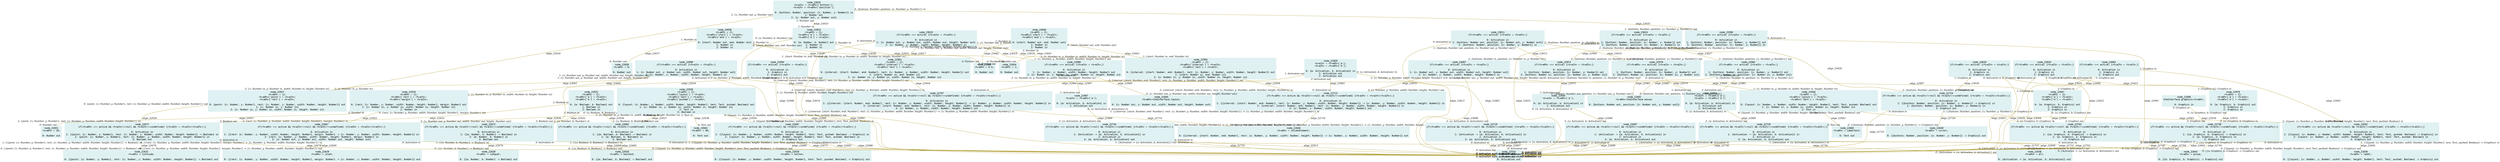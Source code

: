 digraph g{node_21692 [shape="box", style="filled", color="#dff1f2", fontname="Courier", label="node_21692
<%=a0%>=theInterface.mouse;

0: {buttons: Number out, position: {x: Number out, y: Number out}}" ]
node_21694 [shape="box", style="filled", color="#dff1f2", fontname="Courier", label="node_21694
<%=a0%>=theInterface.layout;

0: {x: Number out, y: Number out, width: Number out, height: Number out}" ]
node_21696 [shape="box", style="filled", color="#dff1f2", fontname="Courier", label="node_21696
theInterface.graphics=<%=a0%>;

0: Graphics in" ]
node_22533 [shape="box", style="filled", color="#dff1f2", fontname="Courier", label="node_22533
<%=a0%> = active;

0: Activation out" ]
node_22626 [shape="box", style="filled", color="#dff1f2", fontname="Courier", label="node_22626
<%=a0%> = button;

0: {{layout: {x: Number, y: Number, width: Number, height: Number}, text: Text, pushed: Boolean} -> Graphics} out" ]
node_22628 [shape="box", style="filled", color="#dff1f2", fontname="Courier", label="node_22628
<%=a0%> = inset;

0: {{rect: {x: Number, y: Number, width: Number, height: Number}, margin: Number} -> {x: Number, y: Number, width: Number, height: Number}} out" ]
node_22630 [shape="box", style="filled", color="#dff1f2", fontname="Courier", label="node_22630
<%=a0%> = isEqual;

0: {{a: Number, b: Number} -> Boolean} out" ]
node_22632 [shape="box", style="filled", color="#dff1f2", fontname="Courier", label="node_22632
<%=a0%> = isInside;

0: {{point: {x: Number, y: Number}, rect: {x: Number, y: Number, width: Number, height: Number}} -> Boolean} out" ]
node_22634 [shape="box", style="filled", color="#dff1f2", fontname="Courier", label="node_22634
<%=a0%> = boolAnd;

0: {{a: Boolean, b: Boolean} -> Boolean} out" ]
node_22636 [shape="box", style="filled", color="#dff1f2", fontname="Courier", label="node_22636
<%=a0%> = label;

0: {{layout: {x: Number, y: Number, width: Number, height: Number}, text: Text, pushed: Boolean} -> Graphics} out" ]
node_22638 [shape="box", style="filled", color="#dff1f2", fontname="Courier", label="node_22638
<%=a0%> = all;

0: {Activation -> {a: Activation, b: Activation}} out" ]
node_22643 [shape="box", style="filled", color="#dff1f2", fontname="Courier", label="node_22643
<%=a0%> = group;

0: {{a: Graphics, b: Graphics} -> Graphics} out" ]
node_22646 [shape="box", style="filled", color="#dff1f2", fontname="Courier", label="node_22646
<%=a0%> = columnElement;

0: {{interval: {start: Number, end: Number}, rect: {x: Number, y: Number, width: Number, height: Number}} -> {x: Number, y: Number, width: Number, height: Number}} out" ]
node_22649 [shape="box", style="filled", color="#dff1f2", fontname="Courier", label="node_22649
<%=a0%> = cursor;

0: {{buttons: Number, position: {x: Number, y: Number}} -> Graphics} out" ]
node_22651 [shape="box", style="filled", color="#dff1f2", fontname="Courier", label="node_22651
<%=a0%> = 20;

0: Number out" ]
node_22654 [shape="box", style="filled", color="#dff1f2", fontname="Courier", label="node_22654
<%=a0%> = 1;

0: Number out" ]
node_22658 [shape="box", style="filled", color="#dff1f2", fontname="Courier", label="node_22658
<%=a0%> = 0;

0: Number out" ]
node_22660 [shape="box", style="filled", color="#dff1f2", fontname="Courier", label="node_22660
<%=a0%> = 0.5;

0: Number out" ]
node_22663 [shape="box", style="filled", color="#dff1f2", fontname="Courier", label="node_22663
<%=a0%> = OK;

0: Text out" ]
node_22665 [shape="box", style="filled", color="#dff1f2", fontname="Courier", label="node_22665
<%=a0%> = Labeltext;

0: Text out" ]
node_22667 [shape="box", style="filled", color="#dff1f2", fontname="Courier", label="node_22667
if(<%=a0%> === active && <%=a1%>!==null && <%=a1%>!==undefined) {<%=a3%> = <%=a1%>(<%=a2%>);}

0: Activation in
1: {{rect: {x: Number, y: Number, width: Number, height: Number}, margin: Number} -> {x: Number, y: Number, width: Number, height: Number}} in
2: {rect: {x: Number, y: Number, width: Number, height: Number}, margin: Number} in
3: {x: Number out, y: Number out, width: Number out, height: Number out}" ]
node_22672 [shape="box", style="filled", color="#dff1f2", fontname="Courier", label="node_22672
if(<%=a0%> === active && <%=a1%>!==null && <%=a1%>!==undefined) {<%=a3%> = <%=a1%>(<%=a2%>);}

0: Activation in
1: {{a: Number, b: Number} -> Boolean} in
2: {a: Number, b: Number} in
3: Boolean out" ]
node_22677 [shape="box", style="filled", color="#dff1f2", fontname="Courier", label="node_22677
if(<%=a0%> === active && <%=a1%>!==null && <%=a1%>!==undefined) {<%=a3%> = <%=a1%>(<%=a2%>);}

0: Activation in
1: {{point: {x: Number, y: Number}, rect: {x: Number, y: Number, width: Number, height: Number}} -> Boolean} in
2: {point: {x: Number, y: Number}, rect: {x: Number, y: Number, width: Number, height: Number}} in
3: Boolean out" ]
node_22682 [shape="box", style="filled", color="#dff1f2", fontname="Courier", label="node_22682
if(<%=a0%> === active && <%=a1%>!==null && <%=a1%>!==undefined) {<%=a3%> = <%=a1%>(<%=a2%>);}

0: Activation in
1: {{a: Boolean, b: Boolean} -> Boolean} in
2: {a: Boolean, b: Boolean} in
3: Boolean out" ]
node_22687 [shape="box", style="filled", color="#dff1f2", fontname="Courier", label="node_22687
if(<%=a0%> === active && <%=a1%>!==null && <%=a1%>!==undefined) {<%=a3%> = <%=a1%>(<%=a2%>);}

0: Activation in
1: {{layout: {x: Number, y: Number, width: Number, height: Number}, text: Text, pushed: Boolean} -> Graphics} in
2: {layout: {x: Number, y: Number, width: Number, height: Number}, text: Text, pushed: Boolean} in
3: Graphics out" ]
node_22692 [shape="box", style="filled", color="#dff1f2", fontname="Courier", label="node_22692
if(<%=a0%> === active && <%=a1%>!==null && <%=a1%>!==undefined) {<%=a3%> = <%=a1%>(<%=a2%>);}

0: Activation in
1: {{layout: {x: Number, y: Number, width: Number, height: Number}, text: Text, pushed: Boolean} -> Graphics} in
2: {layout: {x: Number, y: Number, width: Number, height: Number}, text: Text, pushed: Boolean} in
3: Graphics out" ]
node_22697 [shape="box", style="filled", color="#dff1f2", fontname="Courier", label="node_22697
if(<%=a0%> === active && <%=a1%>!==null && <%=a1%>!==undefined) {<%=a3%> = <%=a1%>(<%=a2%>);}

0: Activation in
1: {Activation -> {a: Activation, b: Activation}} in
2: Activation in
3: {a: Activation, b: Activation} out" ]
node_22702 [shape="box", style="filled", color="#dff1f2", fontname="Courier", label="node_22702
if(<%=a0%> === active && <%=a1%>!==null && <%=a1%>!==undefined) {<%=a3%> = <%=a1%>(<%=a2%>);}

0: Activation in
1: {{a: Graphics, b: Graphics} -> Graphics} in
2: {a: Graphics, b: Graphics} in
3: Graphics out" ]
node_22707 [shape="box", style="filled", color="#dff1f2", fontname="Courier", label="node_22707
if(<%=a0%> === active && <%=a1%>!==null && <%=a1%>!==undefined) {<%=a3%> = <%=a1%>(<%=a2%>);}

0: Activation in
1: {{interval: {start: Number, end: Number}, rect: {x: Number, y: Number, width: Number, height: Number}} -> {x: Number, y: Number, width: Number, height: Number}} in
2: {interval: {start: Number, end: Number}, rect: {x: Number, y: Number, width: Number, height: Number}} in
3: {x: Number, y: Number, width: Number, height: Number} out" ]
node_22713 [shape="box", style="filled", color="#dff1f2", fontname="Courier", label="node_22713
if(<%=a0%> === active && <%=a1%>!==null && <%=a1%>!==undefined) {<%=a3%> = <%=a1%>(<%=a2%>);}

0: Activation in
1: {{interval: {start: Number, end: Number}, rect: {x: Number, y: Number, width: Number, height: Number}} -> {x: Number, y: Number, width: Number, height: Number}} in
2: {interval: {start: Number, end: Number}, rect: {x: Number, y: Number, width: Number, height: Number}} in
3: {x: Number, y: Number, width: Number, height: Number} out" ]
node_22719 [shape="box", style="filled", color="#dff1f2", fontname="Courier", label="node_22719
if(<%=a0%> === active && <%=a1%>!==null && <%=a1%>!==undefined) {<%=a3%> = <%=a1%>(<%=a2%>);}

0: Activation in
1: {Activation -> {a: Activation, b: Activation}} in
2: Activation in
3: {a: Activation, b: Activation} out" ]
node_22724 [shape="box", style="filled", color="#dff1f2", fontname="Courier", label="node_22724
if(<%=a0%> === active && <%=a1%>!==null && <%=a1%>!==undefined) {<%=a3%> = <%=a1%>(<%=a2%>);}

0: Activation in
1: {{buttons: Number, position: {x: Number, y: Number}} -> Graphics} in
2: {buttons: Number, position: {x: Number, y: Number}} in
3: Graphics out" ]
node_22729 [shape="box", style="filled", color="#dff1f2", fontname="Courier", label="node_22729
if(<%=a0%> === active && <%=a1%>!==null && <%=a1%>!==undefined) {<%=a3%> = <%=a1%>(<%=a2%>);}

0: Activation in
1: {Activation -> {a: Activation, b: Activation}} in
2: Activation in
3: {a: Activation, b: Activation} out" ]
node_22734 [shape="box", style="filled", color="#dff1f2", fontname="Courier", label="node_22734
if(<%=a0%> === active && <%=a1%>!==null && <%=a1%>!==undefined) {<%=a3%> = <%=a1%>(<%=a2%>);}

0: Activation in
1: {Activation -> {a: Activation, b: Activation}} in
2: Activation in
3: {a: Activation, b: Activation} out" ]
node_22739 [shape="box", style="filled", color="#dff1f2", fontname="Courier", label="node_22739
if(<%=a0%> === active && <%=a1%>!==null && <%=a1%>!==undefined) {<%=a3%> = <%=a1%>(<%=a2%>);}

0: Activation in
1: {{a: Graphics, b: Graphics} -> Graphics} in
2: {a: Graphics, b: Graphics} in
3: Graphics out" ]
node_22919 [shape="box", style="filled", color="#dff1f2", fontname="Courier", label="node_22919
<%=a0%> = {};
<%=a0%>['rect'] = <%=a1%>;
<%=a0%>['margin'] = <%=a2%>;

0: {rect: {x: Number, y: Number, width: Number, height: Number}, margin: Number} out
1: {x: Number in, y: Number in, width: Number in, height: Number in}
2: Number in" ]
node_22923 [shape="box", style="filled", color="#dff1f2", fontname="Courier", label="node_22923
<%=a0%> = {};
<%=a0%>['a'] = <%=a1%>;
<%=a0%>['b'] = <%=a2%>;

0: {a: Number, b: Number} out
1: Number in
2: Number in" ]
node_22927 [shape="box", style="filled", color="#dff1f2", fontname="Courier", label="node_22927
<%=a0%> = {};
<%=a0%>['point'] = <%=a1%>;
<%=a0%>['rect'] = <%=a2%>;

0: {point: {x: Number, y: Number}, rect: {x: Number, y: Number, width: Number, height: Number}} out
1: {x: Number in, y: Number in}
2: {x: Number in, y: Number in, width: Number in, height: Number in}" ]
node_22931 [shape="box", style="filled", color="#dff1f2", fontname="Courier", label="node_22931
<%=a0%> = {};
<%=a0%>['a'] = <%=a1%>;
<%=a0%>['b'] = <%=a2%>;

0: {a: Boolean, b: Boolean} out
1: Boolean in
2: Boolean in" ]
node_22935 [shape="box", style="filled", color="#dff1f2", fontname="Courier", label="node_22935
<%=a0%> = {};
<%=a0%>['layout'] = <%=a1%>;
<%=a0%>['text'] = <%=a2%>;
<%=a0%>['pushed'] = <%=a3%>;

0: {layout: {x: Number, y: Number, width: Number, height: Number}, text: Text, pushed: Boolean} out
1: {x: Number in, y: Number in, width: Number in, height: Number in}
2: Text in
3: Boolean in" ]
node_22940 [shape="box", style="filled", color="#dff1f2", fontname="Courier", label="node_22940
<%=a0%> = {};
<%=a0%>['layout'] = <%=a1%>;
<%=a0%>['text'] = <%=a2%>;

0: {layout: {x: Number, y: Number, width: Number, height: Number}, text: Text, pushed: Boolean} out
1: {x: Number in, y: Number in, width: Number in, height: Number in}
2: Text in" ]
node_22944 [shape="box", style="filled", color="#dff1f2", fontname="Courier", label="node_22944
<%=a1%> = <%=a0%>['a'];

0: {a: Activation, b: Activation} in
1: Activation out" ]
node_22947 [shape="box", style="filled", color="#dff1f2", fontname="Courier", label="node_22947
<%=a0%> = {};
<%=a0%>['a'] = <%=a1%>;
<%=a0%>['b'] = <%=a2%>;

0: {a: Graphics, b: Graphics} out
1: Graphics in
2: Graphics in" ]
node_22951 [shape="box", style="filled", color="#dff1f2", fontname="Courier", label="node_22951
<%=a0%> = {};
<%=a0%>['interval'] = <%=a1%>;
<%=a0%>['rect'] = <%=a2%>;

0: {interval: {start: Number, end: Number}, rect: {x: Number, y: Number, width: Number, height: Number}} out
1: {start: Number in, end: Number in}
2: {x: Number in, y: Number in, width: Number in, height: Number in}" ]
node_22955 [shape="box", style="filled", color="#dff1f2", fontname="Courier", label="node_22955
<%=a0%> = {};
<%=a0%>['interval'] = <%=a1%>;
<%=a0%>['rect'] = <%=a2%>;

0: {interval: {start: Number, end: Number}, rect: {x: Number, y: Number, width: Number, height: Number}} out
1: {start: Number in, end: Number in}
2: {x: Number in, y: Number in, width: Number in, height: Number in}" ]
node_22959 [shape="box", style="filled", color="#dff1f2", fontname="Courier", label="node_22959
<%=a1%> = <%=a0%>['a'];
<%=a2%> = <%=a0%>['b'];

0: {a: Activation, b: Activation} in
1: Activation out
2: Activation out" ]
node_22963 [shape="box", style="filled", color="#dff1f2", fontname="Courier", label="node_22963
<%=a1%> = <%=a0%>['a'];
<%=a2%> = <%=a0%>['b'];

0: {a: Activation, b: Activation} in
1: Activation out
2: Activation out" ]
node_22967 [shape="box", style="filled", color="#dff1f2", fontname="Courier", label="node_22967
<%=a1%> = <%=a0%>['a'];

0: {a: Activation, b: Activation} in
1: Activation out" ]
node_22970 [shape="box", style="filled", color="#dff1f2", fontname="Courier", label="node_22970
<%=a0%> = {};
<%=a0%>['a'] = <%=a1%>;
<%=a0%>['b'] = <%=a2%>;

0: {a: Graphics, b: Graphics} out
1: Graphics in
2: Graphics in" ]
node_22974 [shape="box", style="filled", color="#dff1f2", fontname="Courier", label="node_22974
if(<%=a0%> === active) {<%=a1%> = <%=a2%>;}

0: Activation in
1: {buttons: Number, position: {x: Number, y: Number}} out
2: {buttons: Number in, position: {x: Number in, y: Number in}}" ]
node_22978 [shape="box", style="filled", color="#dff1f2", fontname="Courier", label="node_22978
if(<%=a0%> === active) {<%=a1%> = <%=a2%>;}

0: Activation in
1: {buttons: Number, position: {x: Number, y: Number}} out
2: {buttons: Number in, position: {x: Number in, y: Number in}}" ]
node_22982 [shape="box", style="filled", color="#dff1f2", fontname="Courier", label="node_22982
if(<%=a0%> === active) {<%=a1%> = <%=a2%>;}

0: Activation in
1: {buttons: Number, position: {x: Number, y: Number}} out
2: {buttons: Number in, position: {x: Number in, y: Number in}}" ]
node_22986 [shape="box", style="filled", color="#dff1f2", fontname="Courier", label="node_22986
if(<%=a0%> === active) {<%=a1%> = <%=a2%>;}

0: Activation in
1: {x: Number, y: Number, width: Number, height: Number} out
2: {x: Number in, y: Number in, width: Number in, height: Number in}" ]
node_22990 [shape="box", style="filled", color="#dff1f2", fontname="Courier", label="node_22990
if(<%=a0%> === active) {<%=a1%> = <%=a2%>;}

0: Activation in
1: {buttons: Number, position: {x: Number, y: Number}} out
2: {buttons: Number, position: {x: Number, y: Number}} in" ]
node_22994 [shape="box", style="filled", color="#dff1f2", fontname="Courier", label="node_22994
if(<%=a0%> === active) {<%=a2%> = <%=a1%>;}

0: Activation in
1: Graphics in
2: Graphics out" ]
node_22998 [shape="box", style="filled", color="#dff1f2", fontname="Courier", label="node_22998
if(<%=a0%> === active) {<%=a1%> = <%=a2%>;}

0: Activation in
1: {x: Number out, y: Number out, width: Number out, height: Number out}
2: {x: Number, y: Number, width: Number, height: Number} in" ]
node_23003 [shape="box", style="filled", color="#dff1f2", fontname="Courier", label="node_23003
if(<%=a0%> === active) {<%=a2%> = <%=a1%>;}

0: Activation in
1: Graphics in
2: Graphics out" ]
node_23007 [shape="box", style="filled", color="#dff1f2", fontname="Courier", label="node_23007
if(<%=a0%> === active) {<%=a1%> = <%=a2%>;}

0: Activation in
1: {x: Number out, y: Number out, width: Number out, height: Number out}
2: {x: Number, y: Number, width: Number, height: Number} in" ]
node_23011 [shape="box", style="filled", color="#dff1f2", fontname="Courier", label="node_23011
if(<%=a0%> === active) {<%=a1%> = <%=a2%>;}

0: Activation in
1: {buttons: Number out, position: {x: Number out, y: Number out}}
2: {buttons: Number, position: {x: Number, y: Number}} in" ]
node_23015 [shape="box", style="filled", color="#dff1f2", fontname="Courier", label="node_23015
if(<%=a0%> === active) {<%=a1%> = <%=a2%>;}

0: Activation in
1: {x: Number out, y: Number out, width: Number out, height: Number out}
2: {x: Number, y: Number, width: Number, height: Number} in" ]
node_23020 [shape="box", style="filled", color="#dff1f2", fontname="Courier", label="node_23020
if(<%=a0%> === active) {<%=a2%> = <%=a1%>;}

0: Activation in
1: Graphics in
2: Graphics out" ]
node_23024 [shape="box", style="filled", color="#dff1f2", fontname="Courier", label="node_23024
if(<%=a0%> === active) {<%=a1%> = <%=a2%>;}

0: Activation in
1: {buttons: Number, position: {x: Number, y: Number}} out
2: {buttons: Number, position: {x: Number, y: Number}} in" ]
node_23028 [shape="box", style="filled", color="#dff1f2", fontname="Courier", label="node_23028
if(<%=a0%> === active) {<%=a2%> = <%=a1%>;}

0: Activation in
1: Graphics in
2: Graphics out" ]
node_23032 [shape="box", style="filled", color="#dff1f2", fontname="Courier", label="node_23032
<%=a1%> = <%=a0%>['buttons'];
<%=a2%> = <%=a0%>['position'];

0: {buttons: Number, position: {x: Number, y: Number}} in
1: Number out
2: {x: Number out, y: Number out}" ]
node_23036 [shape="box", style="filled", color="#dff1f2", fontname="Courier", label="node_23036
<%=a0%> = {};
<%=a0%>['start'] = <%=a1%>;
<%=a0%>['end'] = <%=a2%>;

0: {start: Number out, end: Number out}
1: Number in
2: Number in" ]
node_23040 [shape="box", style="filled", color="#dff1f2", fontname="Courier", label="node_23040
<%=a0%> = {};
<%=a0%>['start'] = <%=a1%>;
<%=a0%>['end'] = <%=a2%>;

0: {start: Number out, end: Number out}
1: Number in
2: Number in" ]
node_22667 -> node_22533 [dir=none, arrowHead=none, fontname="Times-Italic", arrowsize=1, color="#9d8400", label="edge_22668",  headlabel="0: Activation out", taillabel="0: Activation in" ]
node_22667 -> node_22628 [dir=none, arrowHead=none, fontname="Times-Italic", arrowsize=1, color="#9d8400", label="edge_22669",  headlabel="0: {{rect: {x: Number, y: Number, width: Number, height: Number}, margin: Number} -> {x: Number, y: Number, width: Number, height: Number}} out", taillabel="1: {{rect: {x: Number, y: Number, width: Number, height: Number}, margin: Number} -> {x: Number, y: Number, width: Number, height: Number}} in" ]
node_22672 -> node_22533 [dir=none, arrowHead=none, fontname="Times-Italic", arrowsize=1, color="#9d8400", label="edge_22673",  headlabel="0: Activation out", taillabel="0: Activation in" ]
node_22672 -> node_22630 [dir=none, arrowHead=none, fontname="Times-Italic", arrowsize=1, color="#9d8400", label="edge_22674",  headlabel="0: {{a: Number, b: Number} -> Boolean} out", taillabel="1: {{a: Number, b: Number} -> Boolean} in" ]
node_22677 -> node_22533 [dir=none, arrowHead=none, fontname="Times-Italic", arrowsize=1, color="#9d8400", label="edge_22678",  headlabel="0: Activation out", taillabel="0: Activation in" ]
node_22677 -> node_22632 [dir=none, arrowHead=none, fontname="Times-Italic", arrowsize=1, color="#9d8400", label="edge_22679",  headlabel="0: {{point: {x: Number, y: Number}, rect: {x: Number, y: Number, width: Number, height: Number}} -> Boolean} out", taillabel="1: {{point: {x: Number, y: Number}, rect: {x: Number, y: Number, width: Number, height: Number}} -> Boolean} in" ]
node_22682 -> node_22533 [dir=none, arrowHead=none, fontname="Times-Italic", arrowsize=1, color="#9d8400", label="edge_22683",  headlabel="0: Activation out", taillabel="0: Activation in" ]
node_22682 -> node_22634 [dir=none, arrowHead=none, fontname="Times-Italic", arrowsize=1, color="#9d8400", label="edge_22684",  headlabel="0: {{a: Boolean, b: Boolean} -> Boolean} out", taillabel="1: {{a: Boolean, b: Boolean} -> Boolean} in" ]
node_22687 -> node_22533 [dir=none, arrowHead=none, fontname="Times-Italic", arrowsize=1, color="#9d8400", label="edge_22688",  headlabel="0: Activation out", taillabel="0: Activation in" ]
node_22687 -> node_22626 [dir=none, arrowHead=none, fontname="Times-Italic", arrowsize=1, color="#9d8400", label="edge_22689",  headlabel="0: {{layout: {x: Number, y: Number, width: Number, height: Number}, text: Text, pushed: Boolean} -> Graphics} out", taillabel="1: {{layout: {x: Number, y: Number, width: Number, height: Number}, text: Text, pushed: Boolean} -> Graphics} in" ]
node_22692 -> node_22533 [dir=none, arrowHead=none, fontname="Times-Italic", arrowsize=1, color="#9d8400", label="edge_22693",  headlabel="0: Activation out", taillabel="0: Activation in" ]
node_22692 -> node_22636 [dir=none, arrowHead=none, fontname="Times-Italic", arrowsize=1, color="#9d8400", label="edge_22694",  headlabel="0: {{layout: {x: Number, y: Number, width: Number, height: Number}, text: Text, pushed: Boolean} -> Graphics} out", taillabel="1: {{layout: {x: Number, y: Number, width: Number, height: Number}, text: Text, pushed: Boolean} -> Graphics} in" ]
node_22697 -> node_22533 [dir=none, arrowHead=none, fontname="Times-Italic", arrowsize=1, color="#9d8400", label="edge_22698",  headlabel="0: Activation out", taillabel="0: Activation in" ]
node_22697 -> node_22638 [dir=none, arrowHead=none, fontname="Times-Italic", arrowsize=1, color="#9d8400", label="edge_22699",  headlabel="0: {Activation -> {a: Activation, b: Activation}} out", taillabel="1: {Activation -> {a: Activation, b: Activation}} in" ]
node_22702 -> node_22533 [dir=none, arrowHead=none, fontname="Times-Italic", arrowsize=1, color="#9d8400", label="edge_22703",  headlabel="0: Activation out", taillabel="0: Activation in" ]
node_22702 -> node_22643 [dir=none, arrowHead=none, fontname="Times-Italic", arrowsize=1, color="#9d8400", label="edge_22704",  headlabel="0: {{a: Graphics, b: Graphics} -> Graphics} out", taillabel="1: {{a: Graphics, b: Graphics} -> Graphics} in" ]
node_22707 -> node_22646 [dir=none, arrowHead=none, fontname="Times-Italic", arrowsize=1, color="#9d8400", label="edge_22710",  headlabel="0: {{interval: {start: Number, end: Number}, rect: {x: Number, y: Number, width: Number, height: Number}} -> {x: Number, y: Number, width: Number, height: Number}} out", taillabel="1: {{interval: {start: Number, end: Number}, rect: {x: Number, y: Number, width: Number, height: Number}} -> {x: Number, y: Number, width: Number, height: Number}} in" ]
node_22713 -> node_22646 [dir=none, arrowHead=none, fontname="Times-Italic", arrowsize=1, color="#9d8400", label="edge_22716",  headlabel="0: {{interval: {start: Number, end: Number}, rect: {x: Number, y: Number, width: Number, height: Number}} -> {x: Number, y: Number, width: Number, height: Number}} out", taillabel="1: {{interval: {start: Number, end: Number}, rect: {x: Number, y: Number, width: Number, height: Number}} -> {x: Number, y: Number, width: Number, height: Number}} in" ]
node_22719 -> node_22533 [dir=none, arrowHead=none, fontname="Times-Italic", arrowsize=1, color="#9d8400", label="edge_22720",  headlabel="0: Activation out", taillabel="0: Activation in" ]
node_22719 -> node_22638 [dir=none, arrowHead=none, fontname="Times-Italic", arrowsize=1, color="#9d8400", label="edge_22721",  headlabel="0: {Activation -> {a: Activation, b: Activation}} out", taillabel="1: {Activation -> {a: Activation, b: Activation}} in" ]
node_22724 -> node_22533 [dir=none, arrowHead=none, fontname="Times-Italic", arrowsize=1, color="#9d8400", label="edge_22725",  headlabel="0: Activation out", taillabel="0: Activation in" ]
node_22724 -> node_22649 [dir=none, arrowHead=none, fontname="Times-Italic", arrowsize=1, color="#9d8400", label="edge_22726",  headlabel="0: {{buttons: Number, position: {x: Number, y: Number}} -> Graphics} out", taillabel="1: {{buttons: Number, position: {x: Number, y: Number}} -> Graphics} in" ]
node_22729 -> node_22533 [dir=none, arrowHead=none, fontname="Times-Italic", arrowsize=1, color="#9d8400", label="edge_22730",  headlabel="0: Activation out", taillabel="0: Activation in" ]
node_22729 -> node_22638 [dir=none, arrowHead=none, fontname="Times-Italic", arrowsize=1, color="#9d8400", label="edge_22731",  headlabel="0: {Activation -> {a: Activation, b: Activation}} out", taillabel="1: {Activation -> {a: Activation, b: Activation}} in" ]
node_22734 -> node_22533 [dir=none, arrowHead=none, fontname="Times-Italic", arrowsize=1, color="#9d8400", label="edge_22735",  headlabel="0: Activation out", taillabel="0: Activation in" ]
node_22734 -> node_22638 [dir=none, arrowHead=none, fontname="Times-Italic", arrowsize=1, color="#9d8400", label="edge_22736",  headlabel="0: {Activation -> {a: Activation, b: Activation}} out", taillabel="1: {Activation -> {a: Activation, b: Activation}} in" ]
node_22739 -> node_22533 [dir=none, arrowHead=none, fontname="Times-Italic", arrowsize=1, color="#9d8400", label="edge_22740",  headlabel="0: Activation out", taillabel="0: Activation in" ]
node_22739 -> node_22643 [dir=none, arrowHead=none, fontname="Times-Italic", arrowsize=1, color="#9d8400", label="edge_22741",  headlabel="0: {{a: Graphics, b: Graphics} -> Graphics} out", taillabel="1: {{a: Graphics, b: Graphics} -> Graphics} in" ]
node_22697 -> node_22533 [dir=none, arrowHead=none, fontname="Times-Italic", arrowsize=1, color="#9d8400", label="edge_22887",  headlabel="0: Activation out", taillabel="2: Activation in" ]
node_22719 -> node_22533 [dir=none, arrowHead=none, fontname="Times-Italic", arrowsize=1, color="#9d8400", label="edge_22897",  headlabel="0: Activation out", taillabel="2: Activation in" ]
node_22729 -> node_22533 [dir=none, arrowHead=none, fontname="Times-Italic", arrowsize=1, color="#9d8400", label="edge_22906",  headlabel="0: Activation out", taillabel="2: Activation in" ]
node_22734 -> node_22533 [dir=none, arrowHead=none, fontname="Times-Italic", arrowsize=1, color="#9d8400", label="edge_22913",  headlabel="0: Activation out", taillabel="2: Activation in" ]
node_21696 -> node_22739 [dir=none, arrowHead=none, fontname="Times-Italic", arrowsize=1, color="#9d8400", label="edge_22918",  headlabel="3: Graphics out", taillabel="0: Graphics in" ]
node_22919 -> node_22651 [dir=none, arrowHead=none, fontname="Times-Italic", arrowsize=1, color="#9d8400", label="edge_22921",  headlabel="0: Number out", taillabel="2: Number in" ]
node_22919 -> node_22667 [dir=none, arrowHead=none, fontname="Times-Italic", arrowsize=1, color="#9d8400", label="edge_22922",  headlabel="2: {rect: {x: Number, y: Number, width: Number, height: Number}, margin: Number} in", taillabel="0: {rect: {x: Number, y: Number, width: Number, height: Number}, margin: Number} out" ]
node_22923 -> node_22654 [dir=none, arrowHead=none, fontname="Times-Italic", arrowsize=1, color="#9d8400", label="edge_22925",  headlabel="0: Number out", taillabel="2: Number in" ]
node_22923 -> node_22672 [dir=none, arrowHead=none, fontname="Times-Italic", arrowsize=1, color="#9d8400", label="edge_22926",  headlabel="2: {a: Number, b: Number} in", taillabel="0: {a: Number, b: Number} out" ]
node_22927 -> node_22677 [dir=none, arrowHead=none, fontname="Times-Italic", arrowsize=1, color="#9d8400", label="edge_22930",  headlabel="2: {point: {x: Number, y: Number}, rect: {x: Number, y: Number, width: Number, height: Number}} in", taillabel="0: {point: {x: Number, y: Number}, rect: {x: Number, y: Number, width: Number, height: Number}} out" ]
node_22931 -> node_22672 [dir=none, arrowHead=none, fontname="Times-Italic", arrowsize=1, color="#9d8400", label="edge_22932",  headlabel="3: Boolean out", taillabel="1: Boolean in" ]
node_22931 -> node_22677 [dir=none, arrowHead=none, fontname="Times-Italic", arrowsize=1, color="#9d8400", label="edge_22933",  headlabel="3: Boolean out", taillabel="2: Boolean in" ]
node_22931 -> node_22682 [dir=none, arrowHead=none, fontname="Times-Italic", arrowsize=1, color="#9d8400", label="edge_22934",  headlabel="2: {a: Boolean, b: Boolean} in", taillabel="0: {a: Boolean, b: Boolean} out" ]
node_22935 -> node_22667 [dir=none, arrowHead=none, fontname="Times-Italic", arrowsize=1, color="#9d8400", label="edge_22936",  headlabel="3: {x: Number out, y: Number out, width: Number out, height: Number out}", taillabel="1: {x: Number in, y: Number in, width: Number in, height: Number in}" ]
node_22935 -> node_22682 [dir=none, arrowHead=none, fontname="Times-Italic", arrowsize=1, color="#9d8400", label="edge_22937",  headlabel="3: Boolean out", taillabel="3: Boolean in" ]
node_22935 -> node_22663 [dir=none, arrowHead=none, fontname="Times-Italic", arrowsize=1, color="#9d8400", label="edge_22938",  headlabel="0: Text out", taillabel="2: Text in" ]
node_22935 -> node_22687 [dir=none, arrowHead=none, fontname="Times-Italic", arrowsize=1, color="#9d8400", label="edge_22939",  headlabel="2: {layout: {x: Number, y: Number, width: Number, height: Number}, text: Text, pushed: Boolean} in", taillabel="0: {layout: {x: Number, y: Number, width: Number, height: Number}, text: Text, pushed: Boolean} out" ]
node_22940 -> node_22665 [dir=none, arrowHead=none, fontname="Times-Italic", arrowsize=1, color="#9d8400", label="edge_22942",  headlabel="0: Text out", taillabel="2: Text in" ]
node_22940 -> node_22692 [dir=none, arrowHead=none, fontname="Times-Italic", arrowsize=1, color="#9d8400", label="edge_22943",  headlabel="2: {layout: {x: Number, y: Number, width: Number, height: Number}, text: Text, pushed: Boolean} in", taillabel="0: {layout: {x: Number, y: Number, width: Number, height: Number}, text: Text, pushed: Boolean} out" ]
node_22944 -> node_22697 [dir=none, arrowHead=none, fontname="Times-Italic", arrowsize=1, color="#9d8400", label="edge_22946",  headlabel="3: {a: Activation, b: Activation} out", taillabel="0: {a: Activation, b: Activation} in" ]
node_22947 -> node_22702 [dir=none, arrowHead=none, fontname="Times-Italic", arrowsize=1, color="#9d8400", label="edge_22950",  headlabel="2: {a: Graphics, b: Graphics} in", taillabel="0: {a: Graphics, b: Graphics} out" ]
node_22951 -> node_22707 [dir=none, arrowHead=none, fontname="Times-Italic", arrowsize=1, color="#9d8400", label="edge_22954",  headlabel="2: {interval: {start: Number, end: Number}, rect: {x: Number, y: Number, width: Number, height: Number}} in", taillabel="0: {interval: {start: Number, end: Number}, rect: {x: Number, y: Number, width: Number, height: Number}} out" ]
node_22955 -> node_22713 [dir=none, arrowHead=none, fontname="Times-Italic", arrowsize=1, color="#9d8400", label="edge_22958",  headlabel="2: {interval: {start: Number, end: Number}, rect: {x: Number, y: Number, width: Number, height: Number}} in", taillabel="0: {interval: {start: Number, end: Number}, rect: {x: Number, y: Number, width: Number, height: Number}} out" ]
node_22959 -> node_22707 [dir=none, arrowHead=none, fontname="Times-Italic", arrowsize=1, color="#9d8400", label="edge_22960",  headlabel="0: Activation in", taillabel="1: Activation out" ]
node_22959 -> node_22713 [dir=none, arrowHead=none, fontname="Times-Italic", arrowsize=1, color="#9d8400", label="edge_22961",  headlabel="0: Activation in", taillabel="2: Activation out" ]
node_22959 -> node_22719 [dir=none, arrowHead=none, fontname="Times-Italic", arrowsize=1, color="#9d8400", label="edge_22962",  headlabel="3: {a: Activation, b: Activation} out", taillabel="0: {a: Activation, b: Activation} in" ]
node_22963 -> node_22729 [dir=none, arrowHead=none, fontname="Times-Italic", arrowsize=1, color="#9d8400", label="edge_22966",  headlabel="3: {a: Activation, b: Activation} out", taillabel="0: {a: Activation, b: Activation} in" ]
node_22967 -> node_22734 [dir=none, arrowHead=none, fontname="Times-Italic", arrowsize=1, color="#9d8400", label="edge_22969",  headlabel="3: {a: Activation, b: Activation} out", taillabel="0: {a: Activation, b: Activation} in" ]
node_22970 -> node_22739 [dir=none, arrowHead=none, fontname="Times-Italic", arrowsize=1, color="#9d8400", label="edge_22973",  headlabel="2: {a: Graphics, b: Graphics} in", taillabel="0: {a: Graphics, b: Graphics} out" ]
node_22974 -> node_22944 [dir=none, arrowHead=none, fontname="Times-Italic", arrowsize=1, color="#9d8400", label="edge_22975",  headlabel="1: Activation out", taillabel="0: Activation in" ]
node_22978 -> node_22963 [dir=none, arrowHead=none, fontname="Times-Italic", arrowsize=1, color="#9d8400", label="edge_22979",  headlabel="1: Activation out", taillabel="0: Activation in" ]
node_22978 -> node_21692 [dir=none, arrowHead=none, fontname="Times-Italic", arrowsize=1, color="#9d8400", label="edge_22981",  headlabel="0: {buttons: Number out, position: {x: Number out, y: Number out}}", taillabel="2: {buttons: Number in, position: {x: Number in, y: Number in}}" ]
node_22982 -> node_22963 [dir=none, arrowHead=none, fontname="Times-Italic", arrowsize=1, color="#9d8400", label="edge_22983",  headlabel="2: Activation out", taillabel="0: Activation in" ]
node_22982 -> node_21692 [dir=none, arrowHead=none, fontname="Times-Italic", arrowsize=1, color="#9d8400", label="edge_22985",  headlabel="0: {buttons: Number out, position: {x: Number out, y: Number out}}", taillabel="2: {buttons: Number in, position: {x: Number in, y: Number in}}" ]
node_22986 -> node_22967 [dir=none, arrowHead=none, fontname="Times-Italic", arrowsize=1, color="#9d8400", label="edge_22987",  headlabel="1: Activation out", taillabel="0: Activation in" ]
node_22986 -> node_21694 [dir=none, arrowHead=none, fontname="Times-Italic", arrowsize=1, color="#9d8400", label="edge_22989",  headlabel="0: {x: Number out, y: Number out, width: Number out, height: Number out}", taillabel="2: {x: Number in, y: Number in, width: Number in, height: Number in}" ]
node_22990 -> node_22533 [dir=none, arrowHead=none, fontname="Times-Italic", arrowsize=1, color="#9d8400", label="edge_22991",  headlabel="0: Activation out", taillabel="0: Activation in" ]
node_22990 -> node_22974 [dir=none, arrowHead=none, fontname="Times-Italic", arrowsize=1, color="#9d8400", label="edge_22993",  headlabel="1: {buttons: Number, position: {x: Number, y: Number}} out", taillabel="2: {buttons: Number, position: {x: Number, y: Number}} in" ]
node_22994 -> node_22533 [dir=none, arrowHead=none, fontname="Times-Italic", arrowsize=1, color="#9d8400", label="edge_22995",  headlabel="0: Activation out", taillabel="0: Activation in" ]
node_22994 -> node_22687 [dir=none, arrowHead=none, fontname="Times-Italic", arrowsize=1, color="#9d8400", label="edge_22996",  headlabel="3: Graphics out", taillabel="1: Graphics in" ]
node_22994 -> node_22947 [dir=none, arrowHead=none, fontname="Times-Italic", arrowsize=1, color="#9d8400", label="edge_22997",  headlabel="1: Graphics in", taillabel="2: Graphics out" ]
node_22998 -> node_22533 [dir=none, arrowHead=none, fontname="Times-Italic", arrowsize=1, color="#9d8400", label="edge_22999",  headlabel="0: Activation out", taillabel="0: Activation in" ]
node_22998 -> node_22919 [dir=none, arrowHead=none, fontname="Times-Italic", arrowsize=1, color="#9d8400", label="edge_23000",  headlabel="1: {x: Number in, y: Number in, width: Number in, height: Number in}", taillabel="1: {x: Number out, y: Number out, width: Number out, height: Number out}" ]
node_22998 -> node_22927 [dir=none, arrowHead=none, fontname="Times-Italic", arrowsize=1, color="#9d8400", label="edge_23001",  headlabel="2: {x: Number in, y: Number in, width: Number in, height: Number in}", taillabel="1: {x: Number out, y: Number out, width: Number out, height: Number out}" ]
node_22998 -> node_22707 [dir=none, arrowHead=none, fontname="Times-Italic", arrowsize=1, color="#9d8400", label="edge_23002",  headlabel="3: {x: Number, y: Number, width: Number, height: Number} out", taillabel="2: {x: Number, y: Number, width: Number, height: Number} in" ]
node_23003 -> node_22533 [dir=none, arrowHead=none, fontname="Times-Italic", arrowsize=1, color="#9d8400", label="edge_23004",  headlabel="0: Activation out", taillabel="0: Activation in" ]
node_23003 -> node_22692 [dir=none, arrowHead=none, fontname="Times-Italic", arrowsize=1, color="#9d8400", label="edge_23005",  headlabel="3: Graphics out", taillabel="1: Graphics in" ]
node_23003 -> node_22947 [dir=none, arrowHead=none, fontname="Times-Italic", arrowsize=1, color="#9d8400", label="edge_23006",  headlabel="2: Graphics in", taillabel="2: Graphics out" ]
node_23007 -> node_22533 [dir=none, arrowHead=none, fontname="Times-Italic", arrowsize=1, color="#9d8400", label="edge_23008",  headlabel="0: Activation out", taillabel="0: Activation in" ]
node_23007 -> node_22940 [dir=none, arrowHead=none, fontname="Times-Italic", arrowsize=1, color="#9d8400", label="edge_23009",  headlabel="1: {x: Number in, y: Number in, width: Number in, height: Number in}", taillabel="1: {x: Number out, y: Number out, width: Number out, height: Number out}" ]
node_23007 -> node_22713 [dir=none, arrowHead=none, fontname="Times-Italic", arrowsize=1, color="#9d8400", label="edge_23010",  headlabel="3: {x: Number, y: Number, width: Number, height: Number} out", taillabel="2: {x: Number, y: Number, width: Number, height: Number} in" ]
node_23011 -> node_22533 [dir=none, arrowHead=none, fontname="Times-Italic", arrowsize=1, color="#9d8400", label="edge_23012",  headlabel="0: Activation out", taillabel="0: Activation in" ]
node_23011 -> node_22974 [dir=none, arrowHead=none, fontname="Times-Italic", arrowsize=1, color="#9d8400", label="edge_23013",  headlabel="2: {buttons: Number in, position: {x: Number in, y: Number in}}", taillabel="1: {buttons: Number out, position: {x: Number out, y: Number out}}" ]
node_23011 -> node_22978 [dir=none, arrowHead=none, fontname="Times-Italic", arrowsize=1, color="#9d8400", label="edge_23014",  headlabel="1: {buttons: Number, position: {x: Number, y: Number}} out", taillabel="2: {buttons: Number, position: {x: Number, y: Number}} in" ]
node_23015 -> node_22533 [dir=none, arrowHead=none, fontname="Times-Italic", arrowsize=1, color="#9d8400", label="edge_23016",  headlabel="0: Activation out", taillabel="0: Activation in" ]
node_23015 -> node_22951 [dir=none, arrowHead=none, fontname="Times-Italic", arrowsize=1, color="#9d8400", label="edge_23017",  headlabel="2: {x: Number in, y: Number in, width: Number in, height: Number in}", taillabel="1: {x: Number out, y: Number out, width: Number out, height: Number out}" ]
node_23015 -> node_22955 [dir=none, arrowHead=none, fontname="Times-Italic", arrowsize=1, color="#9d8400", label="edge_23018",  headlabel="2: {x: Number in, y: Number in, width: Number in, height: Number in}", taillabel="1: {x: Number out, y: Number out, width: Number out, height: Number out}" ]
node_23015 -> node_22986 [dir=none, arrowHead=none, fontname="Times-Italic", arrowsize=1, color="#9d8400", label="edge_23019",  headlabel="1: {x: Number, y: Number, width: Number, height: Number} out", taillabel="2: {x: Number, y: Number, width: Number, height: Number} in" ]
node_23020 -> node_22533 [dir=none, arrowHead=none, fontname="Times-Italic", arrowsize=1, color="#9d8400", label="edge_23021",  headlabel="0: Activation out", taillabel="0: Activation in" ]
node_23020 -> node_22702 [dir=none, arrowHead=none, fontname="Times-Italic", arrowsize=1, color="#9d8400", label="edge_23022",  headlabel="3: Graphics out", taillabel="1: Graphics in" ]
node_23020 -> node_22970 [dir=none, arrowHead=none, fontname="Times-Italic", arrowsize=1, color="#9d8400", label="edge_23023",  headlabel="1: Graphics in", taillabel="2: Graphics out" ]
node_23024 -> node_22533 [dir=none, arrowHead=none, fontname="Times-Italic", arrowsize=1, color="#9d8400", label="edge_23025",  headlabel="0: Activation out", taillabel="0: Activation in" ]
node_23024 -> node_22724 [dir=none, arrowHead=none, fontname="Times-Italic", arrowsize=1, color="#9d8400", label="edge_23026",  headlabel="2: {buttons: Number, position: {x: Number, y: Number}} in", taillabel="1: {buttons: Number, position: {x: Number, y: Number}} out" ]
node_23024 -> node_22982 [dir=none, arrowHead=none, fontname="Times-Italic", arrowsize=1, color="#9d8400", label="edge_23027",  headlabel="1: {buttons: Number, position: {x: Number, y: Number}} out", taillabel="2: {buttons: Number, position: {x: Number, y: Number}} in" ]
node_23028 -> node_22533 [dir=none, arrowHead=none, fontname="Times-Italic", arrowsize=1, color="#9d8400", label="edge_23029",  headlabel="0: Activation out", taillabel="0: Activation in" ]
node_23028 -> node_22724 [dir=none, arrowHead=none, fontname="Times-Italic", arrowsize=1, color="#9d8400", label="edge_23030",  headlabel="3: Graphics out", taillabel="1: Graphics in" ]
node_23028 -> node_22970 [dir=none, arrowHead=none, fontname="Times-Italic", arrowsize=1, color="#9d8400", label="edge_23031",  headlabel="2: Graphics in", taillabel="2: Graphics out" ]
node_23032 -> node_22923 [dir=none, arrowHead=none, fontname="Times-Italic", arrowsize=1, color="#9d8400", label="edge_23033",  headlabel="1: Number in", taillabel="1: Number out" ]
node_23032 -> node_22927 [dir=none, arrowHead=none, fontname="Times-Italic", arrowsize=1, color="#9d8400", label="edge_23034",  headlabel="1: {x: Number in, y: Number in}", taillabel="2: {x: Number out, y: Number out}" ]
node_23032 -> node_22990 [dir=none, arrowHead=none, fontname="Times-Italic", arrowsize=1, color="#9d8400", label="edge_23035",  headlabel="1: {buttons: Number, position: {x: Number, y: Number}} out", taillabel="0: {buttons: Number, position: {x: Number, y: Number}} in" ]
node_23036 -> node_22658 [dir=none, arrowHead=none, fontname="Times-Italic", arrowsize=1, color="#9d8400", label="edge_23037",  headlabel="0: Number out", taillabel="1: Number in" ]
node_23036 -> node_22660 [dir=none, arrowHead=none, fontname="Times-Italic", arrowsize=1, color="#9d8400", label="edge_23038",  headlabel="0: Number out", taillabel="2: Number in" ]
node_23036 -> node_22951 [dir=none, arrowHead=none, fontname="Times-Italic", arrowsize=1, color="#9d8400", label="edge_23039",  headlabel="1: {start: Number in, end: Number in}", taillabel="0: {start: Number out, end: Number out}" ]
node_23040 -> node_22654 [dir=none, arrowHead=none, fontname="Times-Italic", arrowsize=1, color="#9d8400", label="edge_23041",  headlabel="0: Number out", taillabel="2: Number in" ]
node_23040 -> node_22660 [dir=none, arrowHead=none, fontname="Times-Italic", arrowsize=1, color="#9d8400", label="edge_23042",  headlabel="0: Number out", taillabel="1: Number in" ]
node_23040 -> node_22955 [dir=none, arrowHead=none, fontname="Times-Italic", arrowsize=1, color="#9d8400", label="edge_23043",  headlabel="1: {start: Number in, end: Number in}", taillabel="0: {start: Number out, end: Number out}" ]
}